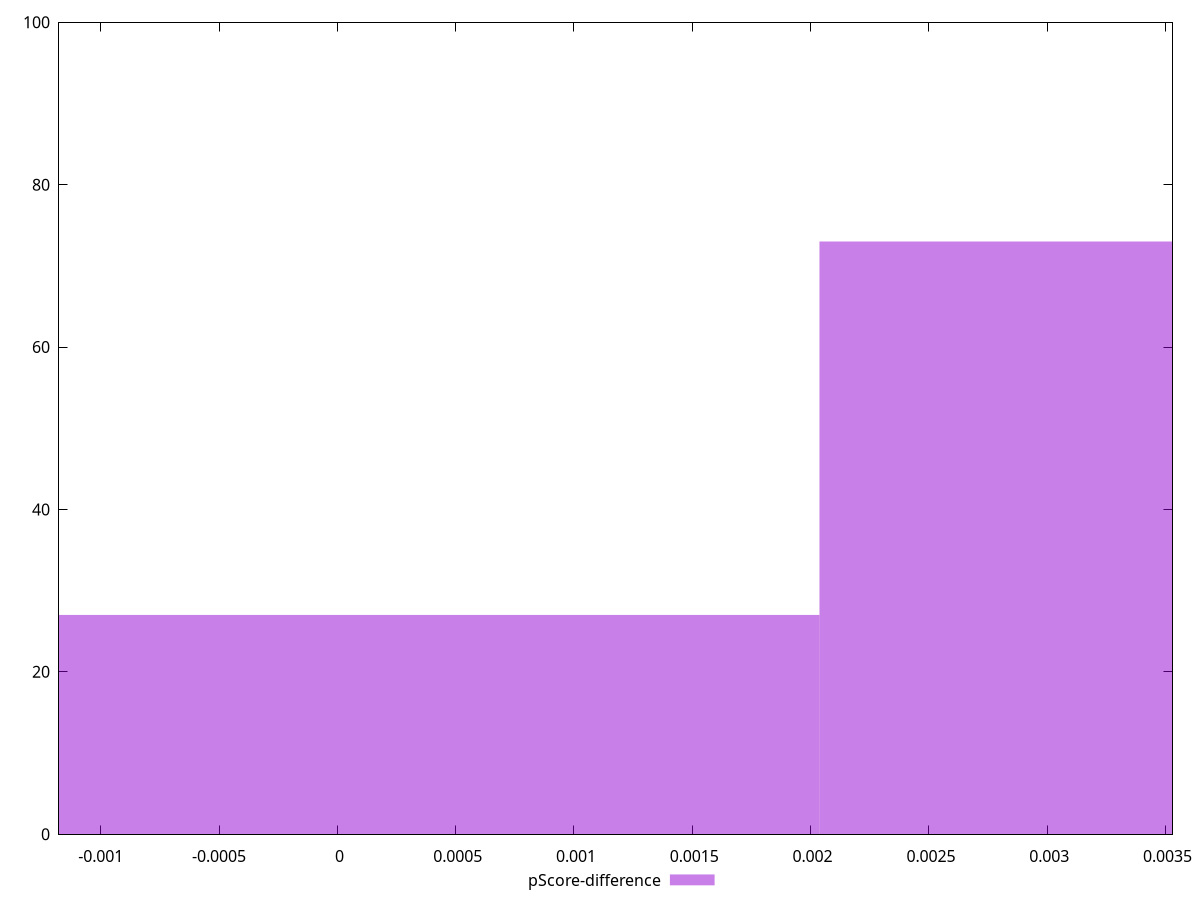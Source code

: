 reset

$pScoreDifference <<EOF
0.004074792028289182 73
0 27
EOF

set key outside below
set boxwidth 0.004074792028289182
set xrange [-0.0011764705882352788:0.0035294117647058365]
set yrange [0:100]
set trange [0:100]
set style fill transparent solid 0.5 noborder
set terminal svg size 640, 490 enhanced background rgb 'white'
set output "report_00026_2021-02-22T21:38:55.199Z/unused-javascript/samples/pages+cached+noadtech+nomedia/pScore-difference/histogram.svg"

plot $pScoreDifference title "pScore-difference" with boxes

reset
